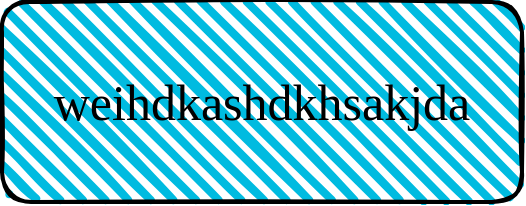 <mxfile version="24.7.6">
  <diagram name="第 1 页" id="CY98hoEXf1sjo3BoIsS-">
    <mxGraphModel dx="1213" dy="663" grid="1" gridSize="10" guides="1" tooltips="1" connect="1" arrows="1" fold="1" page="1" pageScale="1" pageWidth="827" pageHeight="1169" math="0" shadow="0">
      <root>
        <mxCell id="0" />
        <mxCell id="1" parent="0" />
        <mxCell id="Y_N7aWKUKOK6qSPNDNV6-5" value="&lt;p style=&quot;line-height: 100%; font-size: 25px;&quot;&gt;weihdkashdkhsakjda&lt;/p&gt;" style="rounded=1;whiteSpace=wrap;html=1;strokeWidth=2;fillWeight=4;hachureGap=8;hachureAngle=45;fillColor=#00bbe0;sketch=1;fillStyle=auto;gradientColor=none;fontFamily=Comic Sans MS;" vertex="1" parent="1">
          <mxGeometry x="200" y="310" width="260" height="100" as="geometry" />
        </mxCell>
      </root>
    </mxGraphModel>
  </diagram>
</mxfile>
